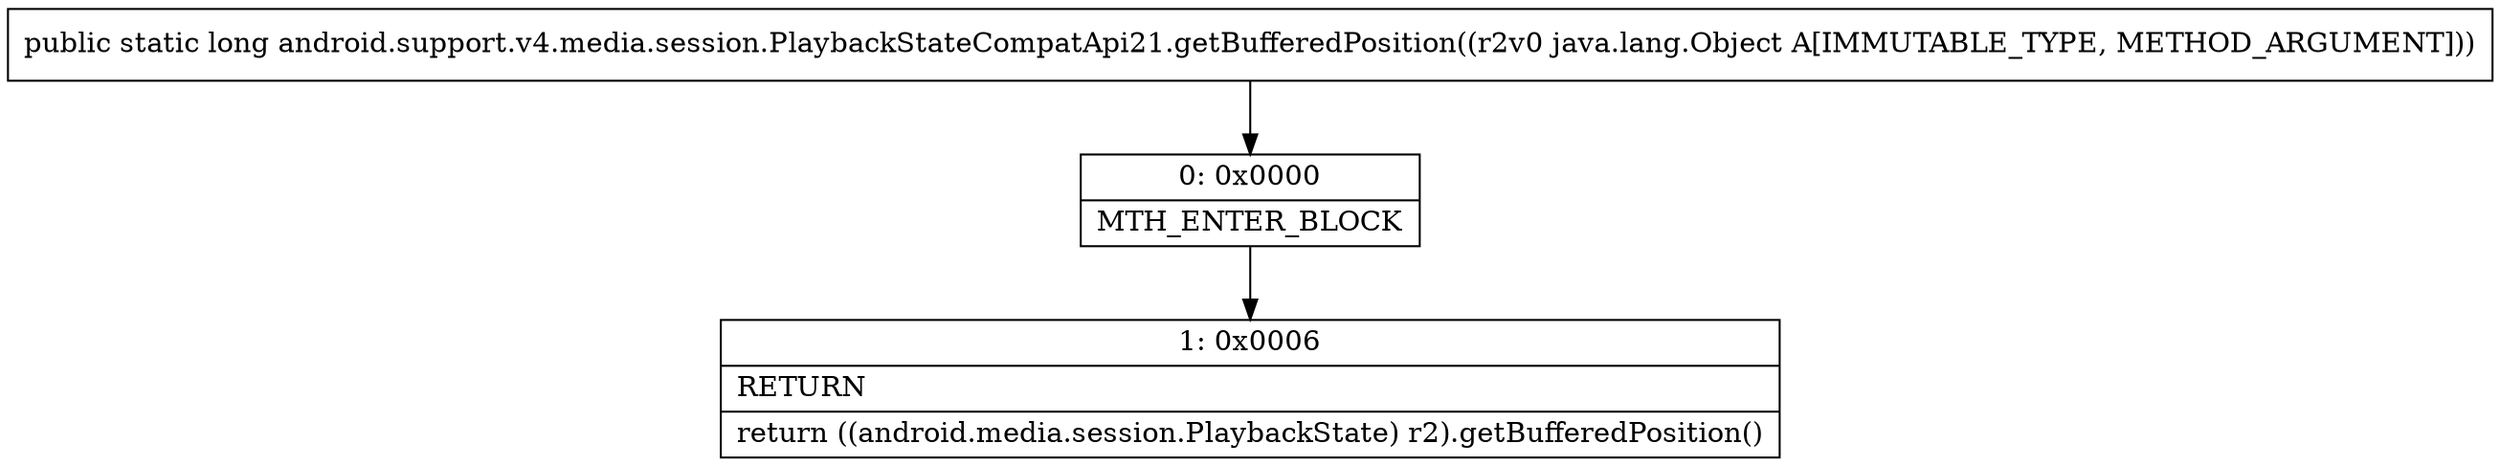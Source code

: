digraph "CFG forandroid.support.v4.media.session.PlaybackStateCompatApi21.getBufferedPosition(Ljava\/lang\/Object;)J" {
Node_0 [shape=record,label="{0\:\ 0x0000|MTH_ENTER_BLOCK\l}"];
Node_1 [shape=record,label="{1\:\ 0x0006|RETURN\l|return ((android.media.session.PlaybackState) r2).getBufferedPosition()\l}"];
MethodNode[shape=record,label="{public static long android.support.v4.media.session.PlaybackStateCompatApi21.getBufferedPosition((r2v0 java.lang.Object A[IMMUTABLE_TYPE, METHOD_ARGUMENT])) }"];
MethodNode -> Node_0;
Node_0 -> Node_1;
}

